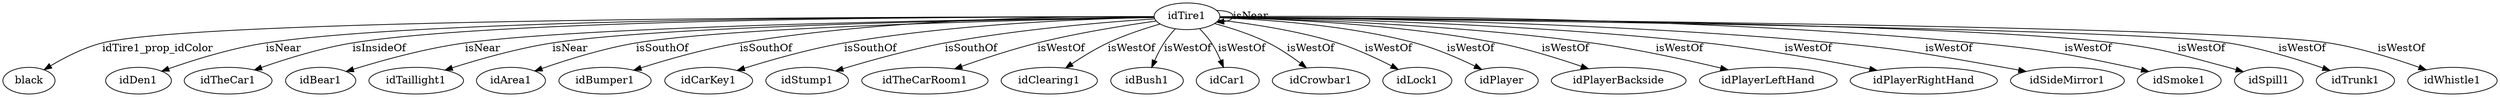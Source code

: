 digraph  {
idTire1 [node_type=entity_node];
black [node_type=property_node];
idDen1 [node_type=entity_node];
idTheCar1 [node_type=entity_node];
idBear1 [node_type=entity_node];
idTaillight1 [node_type=entity_node];
idArea1 [node_type=entity_node];
idBumper1 [node_type=entity_node];
idCarKey1 [node_type=entity_node];
idStump1 [node_type=entity_node];
idTheCarRoom1 [node_type=entity_node];
idClearing1 [node_type=entity_node];
idBush1 [node_type=entity_node];
idCar1 [node_type=entity_node];
idCrowbar1 [node_type=entity_node];
idLock1 [node_type=entity_node];
idPlayer [node_type=entity_node];
idPlayerBackside [node_type=entity_node];
idPlayerLeftHand [node_type=entity_node];
idPlayerRightHand [node_type=entity_node];
idSideMirror1 [node_type=entity_node];
idSmoke1 [node_type=entity_node];
idSpill1 [node_type=entity_node];
idTrunk1 [node_type=entity_node];
idWhistle1 [node_type=entity_node];
idTire1 -> black  [edge_type=property, label=idTire1_prop_idColor];
idTire1 -> idDen1  [edge_type=relationship, label=isNear];
idTire1 -> idTheCar1  [edge_type=relationship, label=isInsideOf];
idTire1 -> idBear1  [edge_type=relationship, label=isNear];
idTire1 -> idTire1  [edge_type=relationship, label=isNear];
idTire1 -> idTaillight1  [edge_type=relationship, label=isNear];
idTire1 -> idArea1  [edge_type=relationship, label=isSouthOf];
idTire1 -> idBumper1  [edge_type=relationship, label=isSouthOf];
idTire1 -> idCarKey1  [edge_type=relationship, label=isSouthOf];
idTire1 -> idStump1  [edge_type=relationship, label=isSouthOf];
idTire1 -> idTheCarRoom1  [edge_type=relationship, label=isWestOf];
idTire1 -> idClearing1  [edge_type=relationship, label=isWestOf];
idTire1 -> idBush1  [edge_type=relationship, label=isWestOf];
idTire1 -> idCar1  [edge_type=relationship, label=isWestOf];
idTire1 -> idCrowbar1  [edge_type=relationship, label=isWestOf];
idTire1 -> idLock1  [edge_type=relationship, label=isWestOf];
idTire1 -> idPlayer  [edge_type=relationship, label=isWestOf];
idTire1 -> idPlayerBackside  [edge_type=relationship, label=isWestOf];
idTire1 -> idPlayerLeftHand  [edge_type=relationship, label=isWestOf];
idTire1 -> idPlayerRightHand  [edge_type=relationship, label=isWestOf];
idTire1 -> idSideMirror1  [edge_type=relationship, label=isWestOf];
idTire1 -> idSmoke1  [edge_type=relationship, label=isWestOf];
idTire1 -> idSpill1  [edge_type=relationship, label=isWestOf];
idTire1 -> idTrunk1  [edge_type=relationship, label=isWestOf];
idTire1 -> idWhistle1  [edge_type=relationship, label=isWestOf];
}
